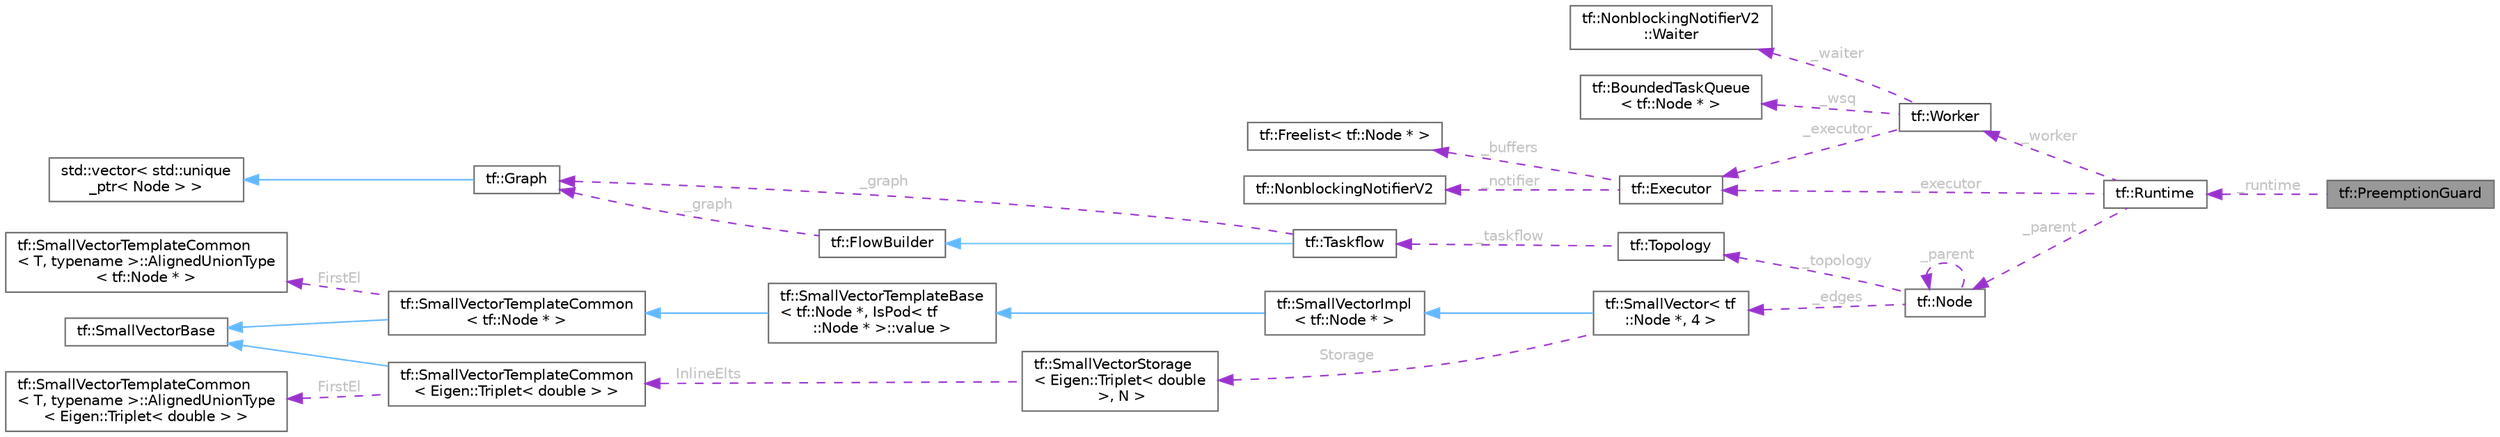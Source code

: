 digraph "tf::PreemptionGuard"
{
 // LATEX_PDF_SIZE
  bgcolor="transparent";
  edge [fontname=Helvetica,fontsize=10,labelfontname=Helvetica,labelfontsize=10];
  node [fontname=Helvetica,fontsize=10,shape=box,height=0.2,width=0.4];
  rankdir="LR";
  Node1 [id="Node000001",label="tf::PreemptionGuard",height=0.2,width=0.4,color="gray40", fillcolor="grey60", style="filled", fontcolor="black",tooltip=" "];
  Node2 -> Node1 [id="edge1_Node000001_Node000002",dir="back",color="darkorchid3",style="dashed",tooltip=" ",label=" _runtime",fontcolor="grey" ];
  Node2 [id="Node000002",label="tf::Runtime",height=0.2,width=0.4,color="gray40", fillcolor="white", style="filled",URL="$classtf_1_1_runtime.html",tooltip="class to include a runtime object in a task"];
  Node3 -> Node2 [id="edge2_Node000002_Node000003",dir="back",color="darkorchid3",style="dashed",tooltip=" ",label=" _executor",fontcolor="grey" ];
  Node3 [id="Node000003",label="tf::Executor",height=0.2,width=0.4,color="gray40", fillcolor="white", style="filled",URL="$classtf_1_1_executor.html",tooltip="class to create an executor for running a taskflow graph"];
  Node4 -> Node3 [id="edge3_Node000003_Node000004",dir="back",color="darkorchid3",style="dashed",tooltip=" ",label=" _notifier",fontcolor="grey" ];
  Node4 [id="Node000004",label="tf::NonblockingNotifierV2",height=0.2,width=0.4,color="gray40", fillcolor="white", style="filled",URL="$classtf_1_1_nonblocking_notifier_v2.html",tooltip=" "];
  Node5 -> Node3 [id="edge4_Node000003_Node000005",dir="back",color="darkorchid3",style="dashed",tooltip=" ",label=" _buffers",fontcolor="grey" ];
  Node5 [id="Node000005",label="tf::Freelist\< tf::Node * \>",height=0.2,width=0.4,color="gray40", fillcolor="white", style="filled",URL="$classtf_1_1_freelist.html",tooltip=" "];
  Node6 -> Node2 [id="edge5_Node000002_Node000006",dir="back",color="darkorchid3",style="dashed",tooltip=" ",label=" _worker",fontcolor="grey" ];
  Node6 [id="Node000006",label="tf::Worker",height=0.2,width=0.4,color="gray40", fillcolor="white", style="filled",URL="$classtf_1_1_worker.html",tooltip="class to create a worker in an executor"];
  Node3 -> Node6 [id="edge6_Node000006_Node000003",dir="back",color="darkorchid3",style="dashed",tooltip=" ",label=" _executor",fontcolor="grey" ];
  Node7 -> Node6 [id="edge7_Node000006_Node000007",dir="back",color="darkorchid3",style="dashed",tooltip=" ",label=" _waiter",fontcolor="grey" ];
  Node7 [id="Node000007",label="tf::NonblockingNotifierV2\l::Waiter",height=0.2,width=0.4,color="gray40", fillcolor="white", style="filled",URL="$structtf_1_1_nonblocking_notifier_v2_1_1_waiter.html",tooltip=" "];
  Node8 -> Node6 [id="edge8_Node000006_Node000008",dir="back",color="darkorchid3",style="dashed",tooltip=" ",label=" _wsq",fontcolor="grey" ];
  Node8 [id="Node000008",label="tf::BoundedTaskQueue\l\< tf::Node * \>",height=0.2,width=0.4,color="gray40", fillcolor="white", style="filled",URL="$classtf_1_1_bounded_task_queue.html",tooltip=" "];
  Node9 -> Node2 [id="edge9_Node000002_Node000009",dir="back",color="darkorchid3",style="dashed",tooltip=" ",label=" _parent",fontcolor="grey" ];
  Node9 [id="Node000009",label="tf::Node",height=0.2,width=0.4,color="gray40", fillcolor="white", style="filled",URL="$classtf_1_1_node.html",tooltip=" "];
  Node10 -> Node9 [id="edge10_Node000009_Node000010",dir="back",color="darkorchid3",style="dashed",tooltip=" ",label=" _topology",fontcolor="grey" ];
  Node10 [id="Node000010",label="tf::Topology",height=0.2,width=0.4,color="gray40", fillcolor="white", style="filled",URL="$classtf_1_1_topology.html",tooltip=" "];
  Node11 -> Node10 [id="edge11_Node000010_Node000011",dir="back",color="darkorchid3",style="dashed",tooltip=" ",label=" _taskflow",fontcolor="grey" ];
  Node11 [id="Node000011",label="tf::Taskflow",height=0.2,width=0.4,color="gray40", fillcolor="white", style="filled",URL="$classtf_1_1_taskflow.html",tooltip="class to create a taskflow object"];
  Node12 -> Node11 [id="edge12_Node000011_Node000012",dir="back",color="steelblue1",style="solid",tooltip=" "];
  Node12 [id="Node000012",label="tf::FlowBuilder",height=0.2,width=0.4,color="gray40", fillcolor="white", style="filled",URL="$classtf_1_1_flow_builder.html",tooltip="class to build a task dependency graph"];
  Node13 -> Node12 [id="edge13_Node000012_Node000013",dir="back",color="darkorchid3",style="dashed",tooltip=" ",label=" _graph",fontcolor="grey" ];
  Node13 [id="Node000013",label="tf::Graph",height=0.2,width=0.4,color="gray40", fillcolor="white", style="filled",URL="$classtf_1_1_graph.html",tooltip="class to create a graph object"];
  Node14 -> Node13 [id="edge14_Node000013_Node000014",dir="back",color="steelblue1",style="solid",tooltip=" "];
  Node14 [id="Node000014",label="std::vector\< std::unique\l_ptr\< Node \> \>",height=0.2,width=0.4,color="gray40", fillcolor="white", style="filled",tooltip=" "];
  Node13 -> Node11 [id="edge15_Node000011_Node000013",dir="back",color="darkorchid3",style="dashed",tooltip=" ",label=" _graph",fontcolor="grey" ];
  Node9 -> Node9 [id="edge16_Node000009_Node000009",dir="back",color="darkorchid3",style="dashed",tooltip=" ",label=" _parent",fontcolor="grey" ];
  Node15 -> Node9 [id="edge17_Node000009_Node000015",dir="back",color="darkorchid3",style="dashed",tooltip=" ",label=" _edges",fontcolor="grey" ];
  Node15 [id="Node000015",label="tf::SmallVector\< tf\l::Node *, 4 \>",height=0.2,width=0.4,color="gray40", fillcolor="white", style="filled",URL="$classtf_1_1_small_vector.html",tooltip=" "];
  Node16 -> Node15 [id="edge18_Node000015_Node000016",dir="back",color="steelblue1",style="solid",tooltip=" "];
  Node16 [id="Node000016",label="tf::SmallVectorImpl\l\< tf::Node * \>",height=0.2,width=0.4,color="gray40", fillcolor="white", style="filled",URL="$classtf_1_1_small_vector_impl.html",tooltip=" "];
  Node17 -> Node16 [id="edge19_Node000016_Node000017",dir="back",color="steelblue1",style="solid",tooltip=" "];
  Node17 [id="Node000017",label="tf::SmallVectorTemplateBase\l\< tf::Node *, IsPod\< tf\l::Node * \>::value \>",height=0.2,width=0.4,color="gray40", fillcolor="white", style="filled",URL="$classtf_1_1_small_vector_template_base.html",tooltip=" "];
  Node18 -> Node17 [id="edge20_Node000017_Node000018",dir="back",color="steelblue1",style="solid",tooltip=" "];
  Node18 [id="Node000018",label="tf::SmallVectorTemplateCommon\l\< tf::Node * \>",height=0.2,width=0.4,color="gray40", fillcolor="white", style="filled",URL="$classtf_1_1_small_vector_template_common.html",tooltip=" "];
  Node19 -> Node18 [id="edge21_Node000018_Node000019",dir="back",color="steelblue1",style="solid",tooltip=" "];
  Node19 [id="Node000019",label="tf::SmallVectorBase",height=0.2,width=0.4,color="gray40", fillcolor="white", style="filled",URL="$classtf_1_1_small_vector_base.html",tooltip=" "];
  Node20 -> Node18 [id="edge22_Node000018_Node000020",dir="back",color="darkorchid3",style="dashed",tooltip=" ",label=" FirstEl",fontcolor="grey" ];
  Node20 [id="Node000020",label="tf::SmallVectorTemplateCommon\l\< T, typename \>::AlignedUnionType\l\< tf::Node * \>",height=0.2,width=0.4,color="gray40", fillcolor="white", style="filled",URL="$structtf_1_1_small_vector_template_common_1_1_aligned_union_type.html",tooltip=" "];
  Node21 -> Node15 [id="edge23_Node000015_Node000021",dir="back",color="darkorchid3",style="dashed",tooltip=" ",label=" Storage",fontcolor="grey" ];
  Node21 [id="Node000021",label="tf::SmallVectorStorage\l\< Eigen::Triplet\< double\l \>, N \>",height=0.2,width=0.4,color="gray40", fillcolor="white", style="filled",URL="$structtf_1_1_small_vector_storage.html",tooltip=" "];
  Node22 -> Node21 [id="edge24_Node000021_Node000022",dir="back",color="darkorchid3",style="dashed",tooltip=" ",label=" InlineElts",fontcolor="grey" ];
  Node22 [id="Node000022",label="tf::SmallVectorTemplateCommon\l\< Eigen::Triplet\< double \> \>",height=0.2,width=0.4,color="gray40", fillcolor="white", style="filled",URL="$classtf_1_1_small_vector_template_common.html",tooltip=" "];
  Node19 -> Node22 [id="edge25_Node000022_Node000019",dir="back",color="steelblue1",style="solid",tooltip=" "];
  Node23 -> Node22 [id="edge26_Node000022_Node000023",dir="back",color="darkorchid3",style="dashed",tooltip=" ",label=" FirstEl",fontcolor="grey" ];
  Node23 [id="Node000023",label="tf::SmallVectorTemplateCommon\l\< T, typename \>::AlignedUnionType\l\< Eigen::Triplet\< double \> \>",height=0.2,width=0.4,color="gray40", fillcolor="white", style="filled",URL="$structtf_1_1_small_vector_template_common_1_1_aligned_union_type.html",tooltip=" "];
}
